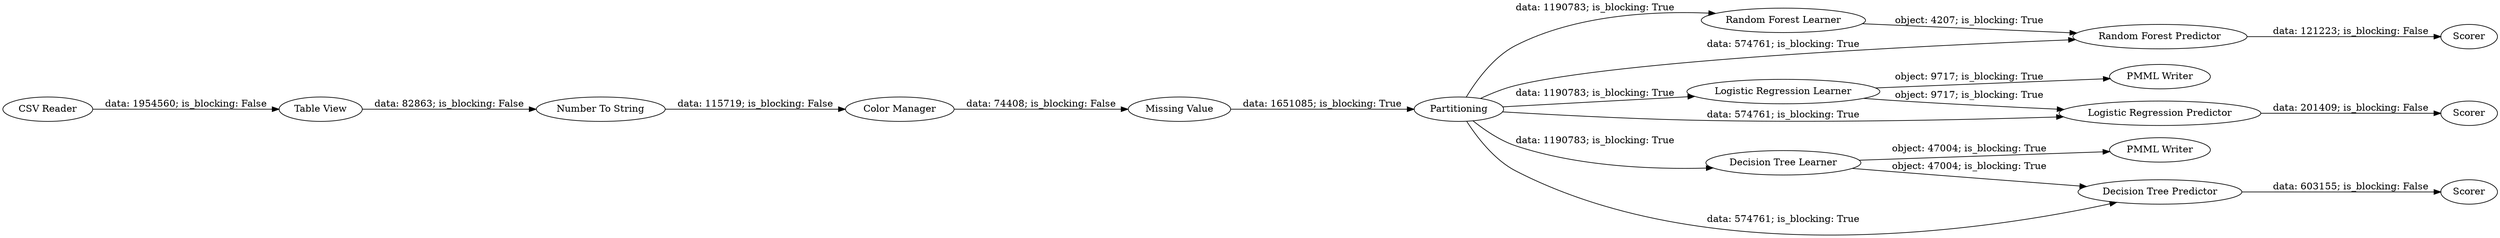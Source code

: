 digraph {
	"934231150432947874_17" [label=Scorer]
	"934231150432947874_2" [label="CSV Reader"]
	"934231150432947874_5" [label="Color Manager"]
	"934231150432947874_13" [label="Logistic Regression Predictor"]
	"934231150432947874_8" [label="Decision Tree Learner"]
	"934231150432947874_11" [label="PMML Writer"]
	"934231150432947874_18" [label="PMML Writer"]
	"934231150432947874_12" [label="Logistic Regression Learner"]
	"934231150432947874_15" [label="Random Forest Learner"]
	"934231150432947874_10" [label=Scorer]
	"934231150432947874_14" [label=Scorer]
	"934231150432947874_4" [label="Number To String"]
	"934231150432947874_16" [label="Random Forest Predictor"]
	"934231150432947874_6" [label="Missing Value"]
	"934231150432947874_3" [label="Table View"]
	"934231150432947874_7" [label=Partitioning]
	"934231150432947874_9" [label="Decision Tree Predictor"]
	"934231150432947874_2" -> "934231150432947874_3" [label="data: 1954560; is_blocking: False"]
	"934231150432947874_12" -> "934231150432947874_18" [label="object: 9717; is_blocking: True"]
	"934231150432947874_13" -> "934231150432947874_14" [label="data: 201409; is_blocking: False"]
	"934231150432947874_4" -> "934231150432947874_5" [label="data: 115719; is_blocking: False"]
	"934231150432947874_12" -> "934231150432947874_13" [label="object: 9717; is_blocking: True"]
	"934231150432947874_5" -> "934231150432947874_6" [label="data: 74408; is_blocking: False"]
	"934231150432947874_8" -> "934231150432947874_11" [label="object: 47004; is_blocking: True"]
	"934231150432947874_16" -> "934231150432947874_17" [label="data: 121223; is_blocking: False"]
	"934231150432947874_7" -> "934231150432947874_16" [label="data: 574761; is_blocking: True"]
	"934231150432947874_7" -> "934231150432947874_12" [label="data: 1190783; is_blocking: True"]
	"934231150432947874_7" -> "934231150432947874_15" [label="data: 1190783; is_blocking: True"]
	"934231150432947874_9" -> "934231150432947874_10" [label="data: 603155; is_blocking: False"]
	"934231150432947874_8" -> "934231150432947874_9" [label="object: 47004; is_blocking: True"]
	"934231150432947874_6" -> "934231150432947874_7" [label="data: 1651085; is_blocking: True"]
	"934231150432947874_7" -> "934231150432947874_13" [label="data: 574761; is_blocking: True"]
	"934231150432947874_7" -> "934231150432947874_8" [label="data: 1190783; is_blocking: True"]
	"934231150432947874_3" -> "934231150432947874_4" [label="data: 82863; is_blocking: False"]
	"934231150432947874_7" -> "934231150432947874_9" [label="data: 574761; is_blocking: True"]
	"934231150432947874_15" -> "934231150432947874_16" [label="object: 4207; is_blocking: True"]
	rankdir=LR
}
